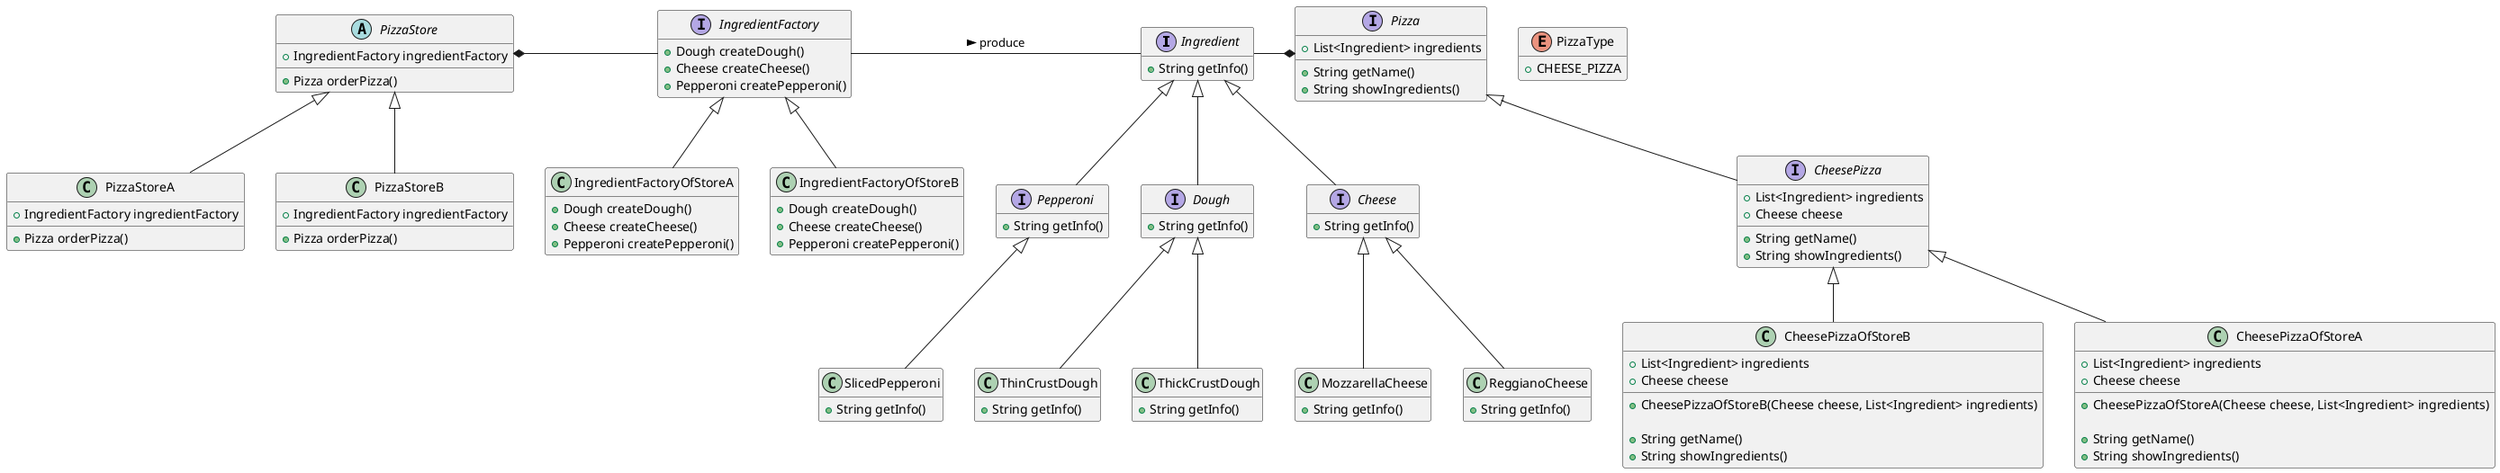 @startuml example
hide empty members

interface Ingredient{
    + String getInfo()
}

interface Dough{
    + String getInfo()
}

class ThickCrustDough{
    + String getInfo()
}

class ThinCrustDough{
    + String getInfo()
}

interface Cheese{
    + String getInfo()
}

class ReggianoCheese{
    + String getInfo()
}

class MozzarellaCheese{
    + String getInfo()
}


interface Pepperoni{
    + String getInfo()
}

class SlicedPepperoni{
    + String getInfo()
}

enum PizzaType{
    + CHEESE_PIZZA
}

interface Pizza{
    + List<Ingredient> ingredients

    + String getName()
    + String showIngredients()
}

interface CheesePizza{
    + List<Ingredient> ingredients
    + Cheese cheese 
    
    + String getName()
    + String showIngredients()
}

class CheesePizzaOfStoreA{
    + List<Ingredient> ingredients
    + Cheese cheese 
    
    + CheesePizzaOfStoreA(Cheese cheese, List<Ingredient> ingredients)
    
    + String getName()
    + String showIngredients()
}


class CheesePizzaOfStoreB{
    + List<Ingredient> ingredients
    + Cheese cheese 
    
    + CheesePizzaOfStoreB(Cheese cheese, List<Ingredient> ingredients)

    + String getName()
    + String showIngredients()
}

interface IngredientFactory{
    + Dough createDough()
    + Cheese createCheese()
    + Pepperoni createPepperoni()
}

class IngredientFactoryOfStoreA{
    + Dough createDough()
    + Cheese createCheese()
    + Pepperoni createPepperoni()
}

class IngredientFactoryOfStoreB{
    + Dough createDough()
    + Cheese createCheese()
    + Pepperoni createPepperoni()
}

abstract class PizzaStore{
    + IngredientFactory ingredientFactory
    + Pizza orderPizza()
}

class PizzaStoreA{
    + IngredientFactory ingredientFactory
    + Pizza orderPizza()
}

class PizzaStoreB{
    + IngredientFactory ingredientFactory
    + Pizza orderPizza()
}

Ingredient <|-- Dough
Ingredient <|-- Cheese
Ingredient <|-- Pepperoni

Dough <|-- ThickCrustDough
Dough <|-- ThinCrustDough

Cheese <|-- ReggianoCheese
Cheese <|-- MozzarellaCheese

Pepperoni <|-- SlicedPepperoni

Pizza <|-- CheesePizza

CheesePizza <|-- CheesePizzaOfStoreA
CheesePizza <|-- CheesePizzaOfStoreB

IngredientFactory <|-- IngredientFactoryOfStoreA
IngredientFactory <|-- IngredientFactoryOfStoreB

PizzaStore <|-- PizzaStoreA
PizzaStore <|-- PizzaStoreB

IngredientFactory - Ingredient : > produce
Pizza *-left- Ingredient 
PizzaStore *- IngredientFactory

@enduml

